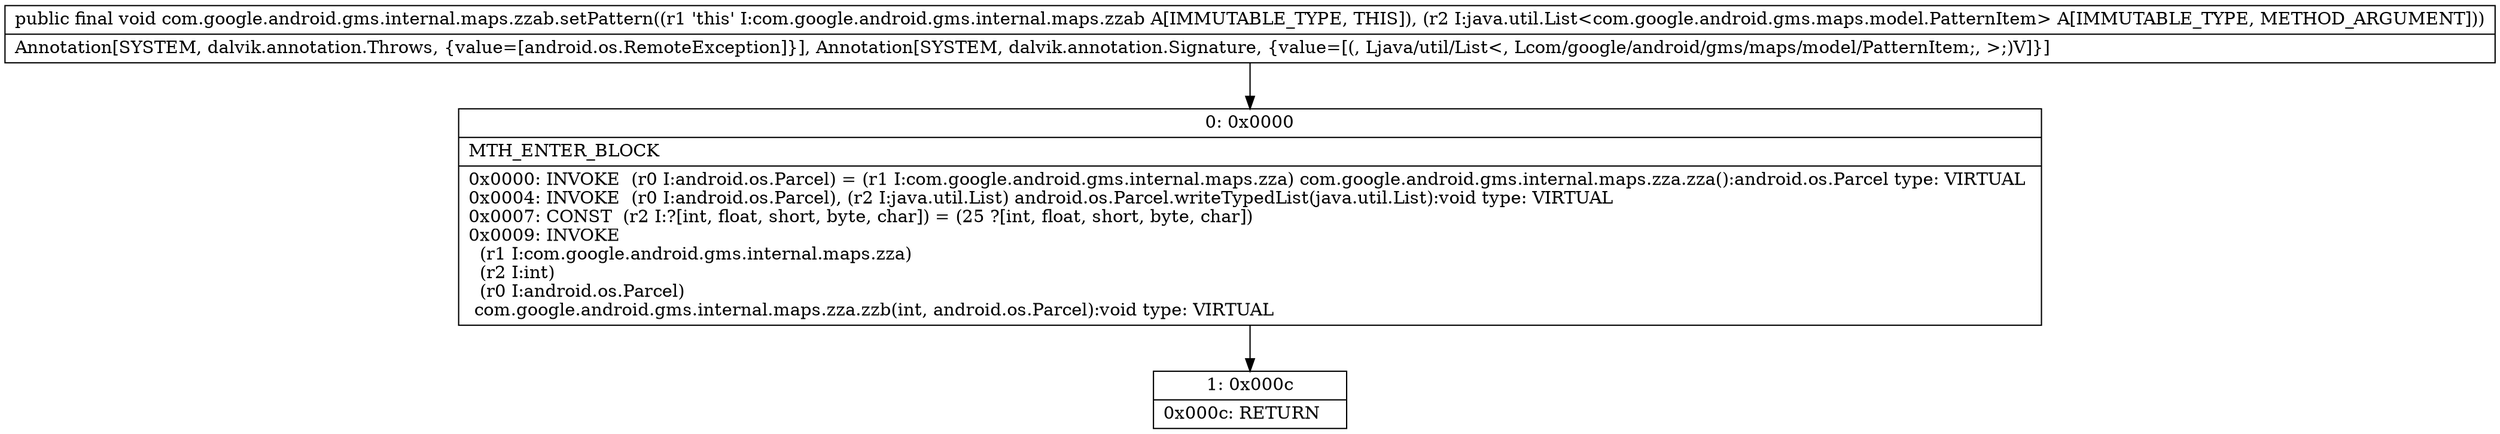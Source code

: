 digraph "CFG forcom.google.android.gms.internal.maps.zzab.setPattern(Ljava\/util\/List;)V" {
Node_0 [shape=record,label="{0\:\ 0x0000|MTH_ENTER_BLOCK\l|0x0000: INVOKE  (r0 I:android.os.Parcel) = (r1 I:com.google.android.gms.internal.maps.zza) com.google.android.gms.internal.maps.zza.zza():android.os.Parcel type: VIRTUAL \l0x0004: INVOKE  (r0 I:android.os.Parcel), (r2 I:java.util.List) android.os.Parcel.writeTypedList(java.util.List):void type: VIRTUAL \l0x0007: CONST  (r2 I:?[int, float, short, byte, char]) = (25 ?[int, float, short, byte, char]) \l0x0009: INVOKE  \l  (r1 I:com.google.android.gms.internal.maps.zza)\l  (r2 I:int)\l  (r0 I:android.os.Parcel)\l com.google.android.gms.internal.maps.zza.zzb(int, android.os.Parcel):void type: VIRTUAL \l}"];
Node_1 [shape=record,label="{1\:\ 0x000c|0x000c: RETURN   \l}"];
MethodNode[shape=record,label="{public final void com.google.android.gms.internal.maps.zzab.setPattern((r1 'this' I:com.google.android.gms.internal.maps.zzab A[IMMUTABLE_TYPE, THIS]), (r2 I:java.util.List\<com.google.android.gms.maps.model.PatternItem\> A[IMMUTABLE_TYPE, METHOD_ARGUMENT]))  | Annotation[SYSTEM, dalvik.annotation.Throws, \{value=[android.os.RemoteException]\}], Annotation[SYSTEM, dalvik.annotation.Signature, \{value=[(, Ljava\/util\/List\<, Lcom\/google\/android\/gms\/maps\/model\/PatternItem;, \>;)V]\}]\l}"];
MethodNode -> Node_0;
Node_0 -> Node_1;
}

